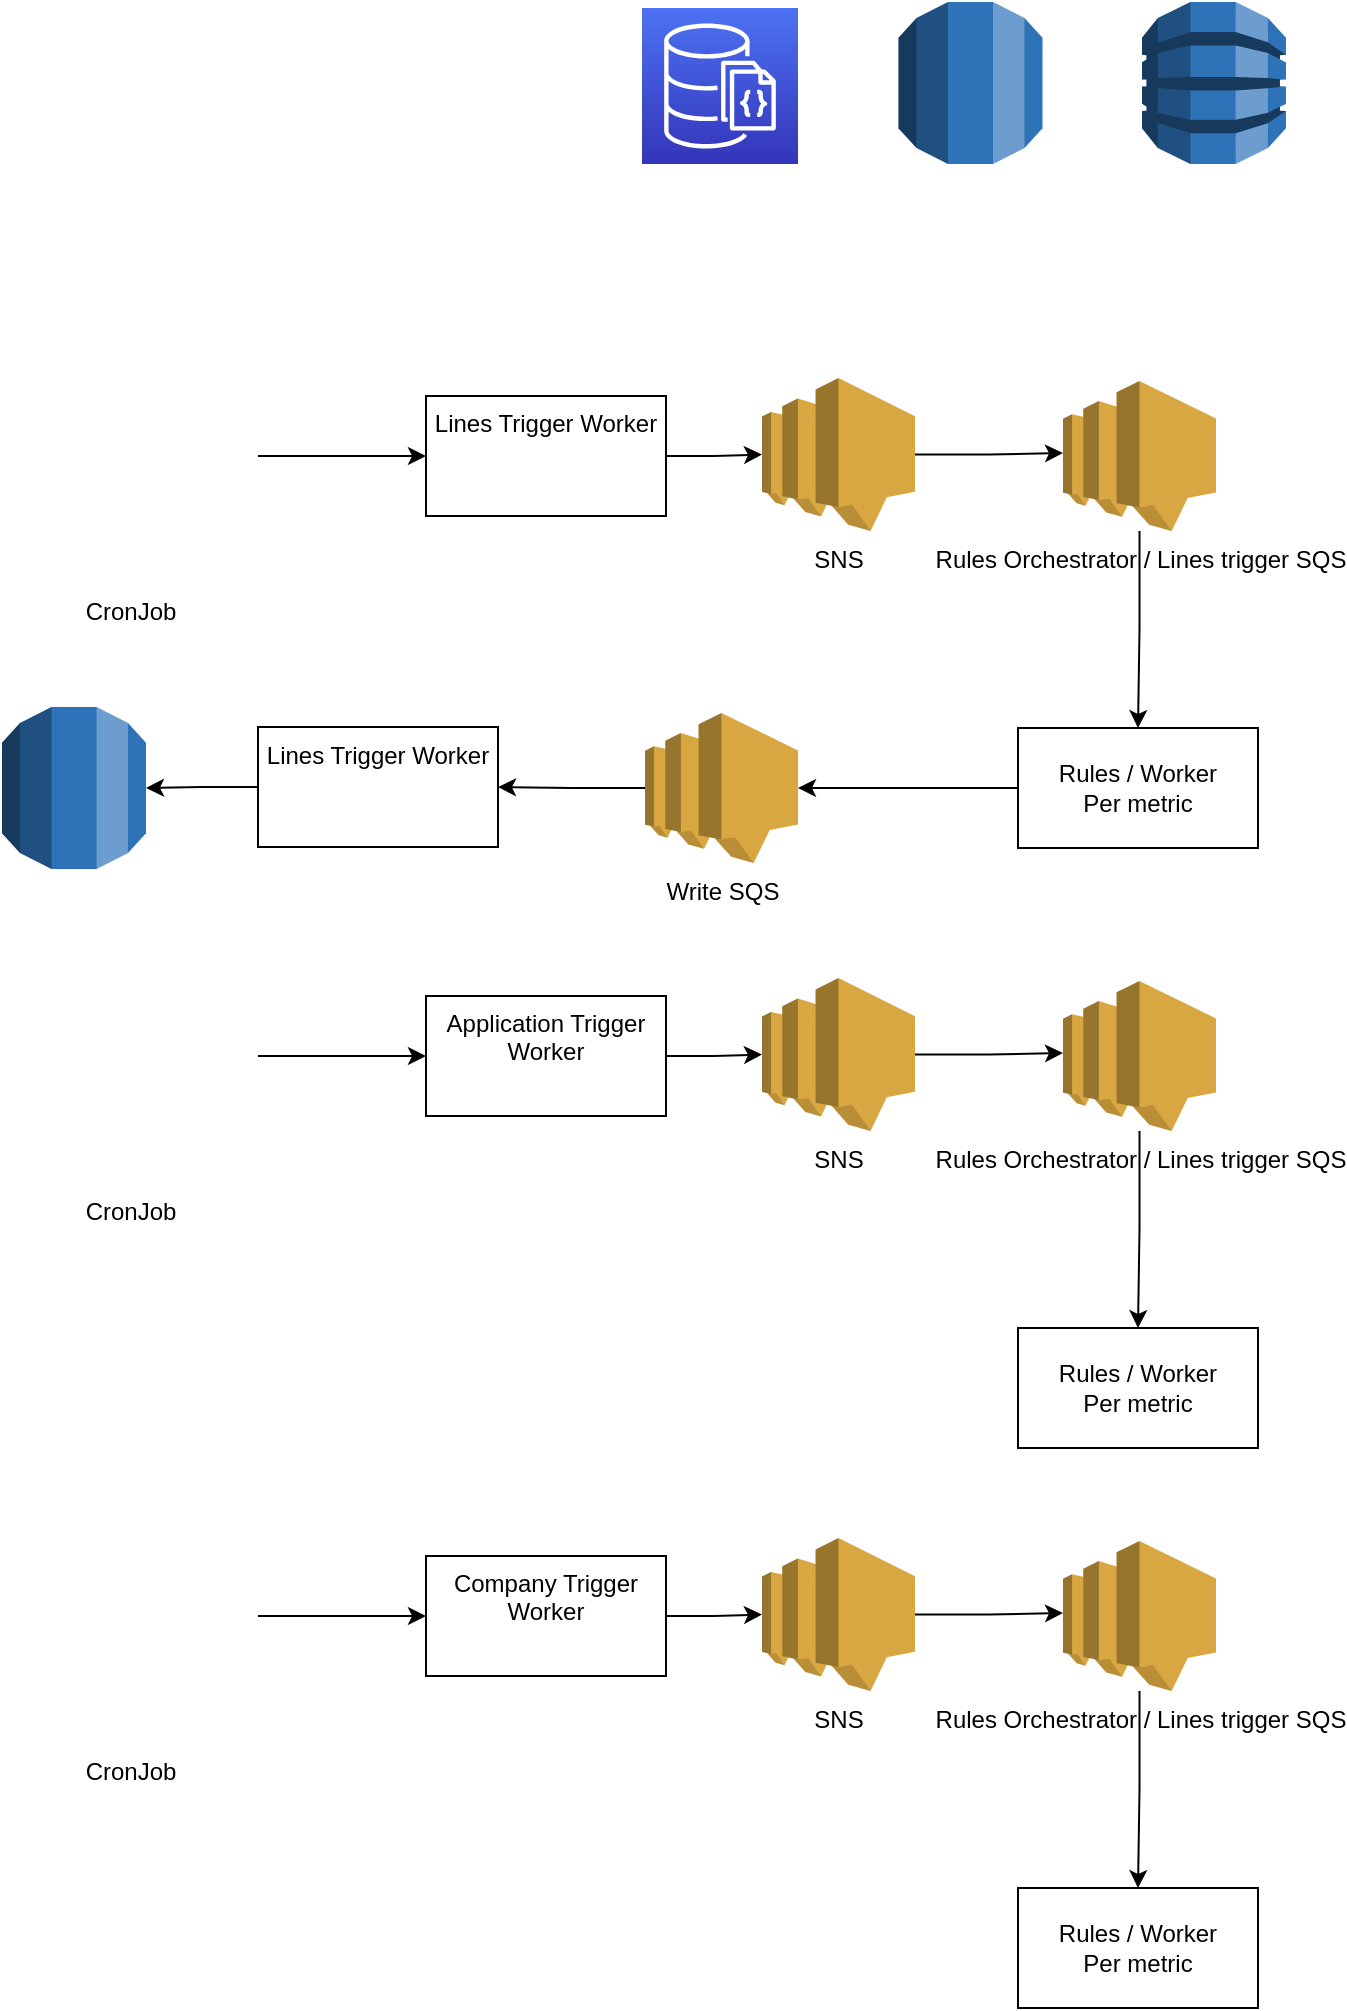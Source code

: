 <mxfile version="21.0.6" type="github">
  <diagram name="Page-1" id="JyzD6iUcr9XkHCg-oid8">
    <mxGraphModel dx="1012" dy="682" grid="1" gridSize="10" guides="1" tooltips="1" connect="1" arrows="1" fold="1" page="1" pageScale="1" pageWidth="850" pageHeight="1100" math="0" shadow="0">
      <root>
        <mxCell id="0" />
        <mxCell id="1" parent="0" />
        <mxCell id="rnJiiy-tTPaVu0qWVX1Y-5" value="" style="edgeStyle=orthogonalEdgeStyle;rounded=0;orthogonalLoop=1;jettySize=auto;html=1;" edge="1" parent="1" source="rnJiiy-tTPaVu0qWVX1Y-2" target="rnJiiy-tTPaVu0qWVX1Y-4">
          <mxGeometry relative="1" as="geometry" />
        </mxCell>
        <mxCell id="rnJiiy-tTPaVu0qWVX1Y-2" value="CronJob&lt;br&gt;" style="shape=image;html=1;verticalAlign=top;verticalLabelPosition=bottom;labelBackgroundColor=#ffffff;imageAspect=0;aspect=fixed;image=https://cdn1.iconfinder.com/data/icons/Futurosoft%20Icons%200.5.2/128x128/mimetypes/Schedule_File.png" vertex="1" parent="1">
          <mxGeometry x="90" y="250" width="128" height="128" as="geometry" />
        </mxCell>
        <mxCell id="rnJiiy-tTPaVu0qWVX1Y-7" style="edgeStyle=orthogonalEdgeStyle;rounded=0;orthogonalLoop=1;jettySize=auto;html=1;" edge="1" parent="1" source="rnJiiy-tTPaVu0qWVX1Y-4" target="rnJiiy-tTPaVu0qWVX1Y-16">
          <mxGeometry relative="1" as="geometry" />
        </mxCell>
        <mxCell id="rnJiiy-tTPaVu0qWVX1Y-4" value="Lines Trigger Worker" style="whiteSpace=wrap;html=1;verticalAlign=top;labelBackgroundColor=#ffffff;" vertex="1" parent="1">
          <mxGeometry x="302" y="284" width="120" height="60" as="geometry" />
        </mxCell>
        <mxCell id="rnJiiy-tTPaVu0qWVX1Y-12" style="edgeStyle=orthogonalEdgeStyle;rounded=0;orthogonalLoop=1;jettySize=auto;html=1;" edge="1" parent="1" source="rnJiiy-tTPaVu0qWVX1Y-6" target="rnJiiy-tTPaVu0qWVX1Y-11">
          <mxGeometry relative="1" as="geometry" />
        </mxCell>
        <mxCell id="rnJiiy-tTPaVu0qWVX1Y-6" value="Rules Orchestrator / Lines trigger SQS" style="outlineConnect=0;dashed=0;verticalLabelPosition=bottom;verticalAlign=top;align=center;html=1;shape=mxgraph.aws3.sns;fillColor=#D9A741;gradientColor=none;" vertex="1" parent="1">
          <mxGeometry x="620.5" y="276.5" width="76.5" height="75" as="geometry" />
        </mxCell>
        <mxCell id="rnJiiy-tTPaVu0qWVX1Y-40" style="edgeStyle=orthogonalEdgeStyle;rounded=0;orthogonalLoop=1;jettySize=auto;html=1;" edge="1" parent="1" source="rnJiiy-tTPaVu0qWVX1Y-11" target="rnJiiy-tTPaVu0qWVX1Y-41">
          <mxGeometry relative="1" as="geometry">
            <mxPoint x="490" y="480" as="targetPoint" />
            <Array as="points" />
          </mxGeometry>
        </mxCell>
        <mxCell id="rnJiiy-tTPaVu0qWVX1Y-11" value="Rules / Worker&lt;br&gt;Per metric" style="rounded=0;whiteSpace=wrap;html=1;" vertex="1" parent="1">
          <mxGeometry x="598" y="450" width="120" height="60" as="geometry" />
        </mxCell>
        <mxCell id="rnJiiy-tTPaVu0qWVX1Y-14" value="" style="outlineConnect=0;dashed=0;verticalLabelPosition=bottom;verticalAlign=top;align=center;html=1;shape=mxgraph.aws3.dynamo_db;fillColor=#2E73B8;gradientColor=none;" vertex="1" parent="1">
          <mxGeometry x="660" y="87" width="72" height="81" as="geometry" />
        </mxCell>
        <mxCell id="rnJiiy-tTPaVu0qWVX1Y-15" value="" style="sketch=0;points=[[0,0,0],[0.25,0,0],[0.5,0,0],[0.75,0,0],[1,0,0],[0,1,0],[0.25,1,0],[0.5,1,0],[0.75,1,0],[1,1,0],[0,0.25,0],[0,0.5,0],[0,0.75,0],[1,0.25,0],[1,0.5,0],[1,0.75,0]];outlineConnect=0;fontColor=#232F3E;gradientColor=#4D72F3;gradientDirection=north;fillColor=#3334B9;strokeColor=#ffffff;dashed=0;verticalLabelPosition=bottom;verticalAlign=top;align=center;html=1;fontSize=12;fontStyle=0;aspect=fixed;shape=mxgraph.aws4.resourceIcon;resIcon=mxgraph.aws4.documentdb_with_mongodb_compatibility;" vertex="1" parent="1">
          <mxGeometry x="410" y="90" width="78" height="78" as="geometry" />
        </mxCell>
        <mxCell id="rnJiiy-tTPaVu0qWVX1Y-17" style="edgeStyle=orthogonalEdgeStyle;rounded=0;orthogonalLoop=1;jettySize=auto;html=1;entryX=0;entryY=0.48;entryDx=0;entryDy=0;entryPerimeter=0;" edge="1" parent="1" source="rnJiiy-tTPaVu0qWVX1Y-16" target="rnJiiy-tTPaVu0qWVX1Y-6">
          <mxGeometry relative="1" as="geometry" />
        </mxCell>
        <mxCell id="rnJiiy-tTPaVu0qWVX1Y-16" value="SNS" style="outlineConnect=0;dashed=0;verticalLabelPosition=bottom;verticalAlign=top;align=center;html=1;shape=mxgraph.aws3.sns;fillColor=#D9A741;gradientColor=none;" vertex="1" parent="1">
          <mxGeometry x="470" y="275" width="76.5" height="76.5" as="geometry" />
        </mxCell>
        <mxCell id="rnJiiy-tTPaVu0qWVX1Y-21" value="" style="outlineConnect=0;dashed=0;verticalLabelPosition=bottom;verticalAlign=top;align=center;html=1;shape=mxgraph.aws3.rds;fillColor=#2E73B8;gradientColor=none;" vertex="1" parent="1">
          <mxGeometry x="538.25" y="87" width="72" height="81" as="geometry" />
        </mxCell>
        <mxCell id="rnJiiy-tTPaVu0qWVX1Y-22" value="" style="edgeStyle=orthogonalEdgeStyle;rounded=0;orthogonalLoop=1;jettySize=auto;html=1;" edge="1" parent="1" source="rnJiiy-tTPaVu0qWVX1Y-23" target="rnJiiy-tTPaVu0qWVX1Y-25">
          <mxGeometry relative="1" as="geometry" />
        </mxCell>
        <mxCell id="rnJiiy-tTPaVu0qWVX1Y-23" value="CronJob&lt;br&gt;" style="shape=image;html=1;verticalAlign=top;verticalLabelPosition=bottom;labelBackgroundColor=#ffffff;imageAspect=0;aspect=fixed;image=https://cdn1.iconfinder.com/data/icons/Futurosoft%20Icons%200.5.2/128x128/mimetypes/Schedule_File.png" vertex="1" parent="1">
          <mxGeometry x="90" y="550" width="128" height="128" as="geometry" />
        </mxCell>
        <mxCell id="rnJiiy-tTPaVu0qWVX1Y-24" style="edgeStyle=orthogonalEdgeStyle;rounded=0;orthogonalLoop=1;jettySize=auto;html=1;" edge="1" parent="1" source="rnJiiy-tTPaVu0qWVX1Y-25" target="rnJiiy-tTPaVu0qWVX1Y-30">
          <mxGeometry relative="1" as="geometry" />
        </mxCell>
        <mxCell id="rnJiiy-tTPaVu0qWVX1Y-25" value="Application Trigger Worker" style="whiteSpace=wrap;html=1;verticalAlign=top;labelBackgroundColor=#ffffff;" vertex="1" parent="1">
          <mxGeometry x="302" y="584" width="120" height="60" as="geometry" />
        </mxCell>
        <mxCell id="rnJiiy-tTPaVu0qWVX1Y-26" style="edgeStyle=orthogonalEdgeStyle;rounded=0;orthogonalLoop=1;jettySize=auto;html=1;" edge="1" parent="1" source="rnJiiy-tTPaVu0qWVX1Y-27" target="rnJiiy-tTPaVu0qWVX1Y-28">
          <mxGeometry relative="1" as="geometry" />
        </mxCell>
        <mxCell id="rnJiiy-tTPaVu0qWVX1Y-27" value="Rules Orchestrator / Lines trigger SQS" style="outlineConnect=0;dashed=0;verticalLabelPosition=bottom;verticalAlign=top;align=center;html=1;shape=mxgraph.aws3.sns;fillColor=#D9A741;gradientColor=none;" vertex="1" parent="1">
          <mxGeometry x="620.5" y="576.5" width="76.5" height="75" as="geometry" />
        </mxCell>
        <mxCell id="rnJiiy-tTPaVu0qWVX1Y-28" value="Rules / Worker&lt;br&gt;Per metric" style="rounded=0;whiteSpace=wrap;html=1;" vertex="1" parent="1">
          <mxGeometry x="598" y="750" width="120" height="60" as="geometry" />
        </mxCell>
        <mxCell id="rnJiiy-tTPaVu0qWVX1Y-29" style="edgeStyle=orthogonalEdgeStyle;rounded=0;orthogonalLoop=1;jettySize=auto;html=1;entryX=0;entryY=0.48;entryDx=0;entryDy=0;entryPerimeter=0;" edge="1" parent="1" source="rnJiiy-tTPaVu0qWVX1Y-30" target="rnJiiy-tTPaVu0qWVX1Y-27">
          <mxGeometry relative="1" as="geometry" />
        </mxCell>
        <mxCell id="rnJiiy-tTPaVu0qWVX1Y-30" value="SNS" style="outlineConnect=0;dashed=0;verticalLabelPosition=bottom;verticalAlign=top;align=center;html=1;shape=mxgraph.aws3.sns;fillColor=#D9A741;gradientColor=none;" vertex="1" parent="1">
          <mxGeometry x="470" y="575" width="76.5" height="76.5" as="geometry" />
        </mxCell>
        <mxCell id="rnJiiy-tTPaVu0qWVX1Y-31" value="" style="edgeStyle=orthogonalEdgeStyle;rounded=0;orthogonalLoop=1;jettySize=auto;html=1;" edge="1" parent="1" source="rnJiiy-tTPaVu0qWVX1Y-32" target="rnJiiy-tTPaVu0qWVX1Y-34">
          <mxGeometry relative="1" as="geometry" />
        </mxCell>
        <mxCell id="rnJiiy-tTPaVu0qWVX1Y-32" value="CronJob&lt;br&gt;" style="shape=image;html=1;verticalAlign=top;verticalLabelPosition=bottom;labelBackgroundColor=#ffffff;imageAspect=0;aspect=fixed;image=https://cdn1.iconfinder.com/data/icons/Futurosoft%20Icons%200.5.2/128x128/mimetypes/Schedule_File.png" vertex="1" parent="1">
          <mxGeometry x="90" y="830" width="128" height="128" as="geometry" />
        </mxCell>
        <mxCell id="rnJiiy-tTPaVu0qWVX1Y-33" style="edgeStyle=orthogonalEdgeStyle;rounded=0;orthogonalLoop=1;jettySize=auto;html=1;" edge="1" parent="1" source="rnJiiy-tTPaVu0qWVX1Y-34" target="rnJiiy-tTPaVu0qWVX1Y-39">
          <mxGeometry relative="1" as="geometry" />
        </mxCell>
        <mxCell id="rnJiiy-tTPaVu0qWVX1Y-34" value="Company Trigger Worker" style="whiteSpace=wrap;html=1;verticalAlign=top;labelBackgroundColor=#ffffff;" vertex="1" parent="1">
          <mxGeometry x="302" y="864" width="120" height="60" as="geometry" />
        </mxCell>
        <mxCell id="rnJiiy-tTPaVu0qWVX1Y-35" style="edgeStyle=orthogonalEdgeStyle;rounded=0;orthogonalLoop=1;jettySize=auto;html=1;" edge="1" parent="1" source="rnJiiy-tTPaVu0qWVX1Y-36" target="rnJiiy-tTPaVu0qWVX1Y-37">
          <mxGeometry relative="1" as="geometry" />
        </mxCell>
        <mxCell id="rnJiiy-tTPaVu0qWVX1Y-36" value="Rules Orchestrator / Lines trigger SQS" style="outlineConnect=0;dashed=0;verticalLabelPosition=bottom;verticalAlign=top;align=center;html=1;shape=mxgraph.aws3.sns;fillColor=#D9A741;gradientColor=none;" vertex="1" parent="1">
          <mxGeometry x="620.5" y="856.5" width="76.5" height="75" as="geometry" />
        </mxCell>
        <mxCell id="rnJiiy-tTPaVu0qWVX1Y-37" value="Rules / Worker&lt;br&gt;Per metric" style="rounded=0;whiteSpace=wrap;html=1;" vertex="1" parent="1">
          <mxGeometry x="598" y="1030" width="120" height="60" as="geometry" />
        </mxCell>
        <mxCell id="rnJiiy-tTPaVu0qWVX1Y-38" style="edgeStyle=orthogonalEdgeStyle;rounded=0;orthogonalLoop=1;jettySize=auto;html=1;entryX=0;entryY=0.48;entryDx=0;entryDy=0;entryPerimeter=0;" edge="1" parent="1" source="rnJiiy-tTPaVu0qWVX1Y-39" target="rnJiiy-tTPaVu0qWVX1Y-36">
          <mxGeometry relative="1" as="geometry" />
        </mxCell>
        <mxCell id="rnJiiy-tTPaVu0qWVX1Y-39" value="SNS" style="outlineConnect=0;dashed=0;verticalLabelPosition=bottom;verticalAlign=top;align=center;html=1;shape=mxgraph.aws3.sns;fillColor=#D9A741;gradientColor=none;" vertex="1" parent="1">
          <mxGeometry x="470" y="855" width="76.5" height="76.5" as="geometry" />
        </mxCell>
        <mxCell id="rnJiiy-tTPaVu0qWVX1Y-42" style="edgeStyle=orthogonalEdgeStyle;rounded=0;orthogonalLoop=1;jettySize=auto;html=1;startArrow=none;entryX=1;entryY=0.5;entryDx=0;entryDy=0;" edge="1" parent="1" source="rnJiiy-tTPaVu0qWVX1Y-45" target="rnJiiy-tTPaVu0qWVX1Y-45">
          <mxGeometry relative="1" as="geometry">
            <mxPoint x="240" y="480" as="targetPoint" />
            <Array as="points">
              <mxPoint x="320" y="480" />
              <mxPoint x="320" y="480" />
            </Array>
          </mxGeometry>
        </mxCell>
        <mxCell id="rnJiiy-tTPaVu0qWVX1Y-47" style="edgeStyle=orthogonalEdgeStyle;rounded=0;orthogonalLoop=1;jettySize=auto;html=1;entryX=1;entryY=0.5;entryDx=0;entryDy=0;" edge="1" parent="1" source="rnJiiy-tTPaVu0qWVX1Y-41" target="rnJiiy-tTPaVu0qWVX1Y-45">
          <mxGeometry relative="1" as="geometry" />
        </mxCell>
        <mxCell id="rnJiiy-tTPaVu0qWVX1Y-41" value="Write SQS" style="outlineConnect=0;dashed=0;verticalLabelPosition=bottom;verticalAlign=top;align=center;html=1;shape=mxgraph.aws3.sns;fillColor=#D9A741;gradientColor=none;" vertex="1" parent="1">
          <mxGeometry x="411.5" y="442.5" width="76.5" height="75" as="geometry" />
        </mxCell>
        <mxCell id="rnJiiy-tTPaVu0qWVX1Y-43" value="" style="outlineConnect=0;dashed=0;verticalLabelPosition=bottom;verticalAlign=top;align=center;html=1;shape=mxgraph.aws3.rds;fillColor=#2E73B8;gradientColor=none;" vertex="1" parent="1">
          <mxGeometry x="90" y="439.5" width="72" height="81" as="geometry" />
        </mxCell>
        <mxCell id="rnJiiy-tTPaVu0qWVX1Y-48" style="edgeStyle=orthogonalEdgeStyle;rounded=0;orthogonalLoop=1;jettySize=auto;html=1;" edge="1" parent="1" source="rnJiiy-tTPaVu0qWVX1Y-45" target="rnJiiy-tTPaVu0qWVX1Y-43">
          <mxGeometry relative="1" as="geometry" />
        </mxCell>
        <mxCell id="rnJiiy-tTPaVu0qWVX1Y-45" value="Lines Trigger Worker" style="whiteSpace=wrap;html=1;verticalAlign=top;labelBackgroundColor=#ffffff;" vertex="1" parent="1">
          <mxGeometry x="218" y="449.5" width="120" height="60" as="geometry" />
        </mxCell>
      </root>
    </mxGraphModel>
  </diagram>
</mxfile>

